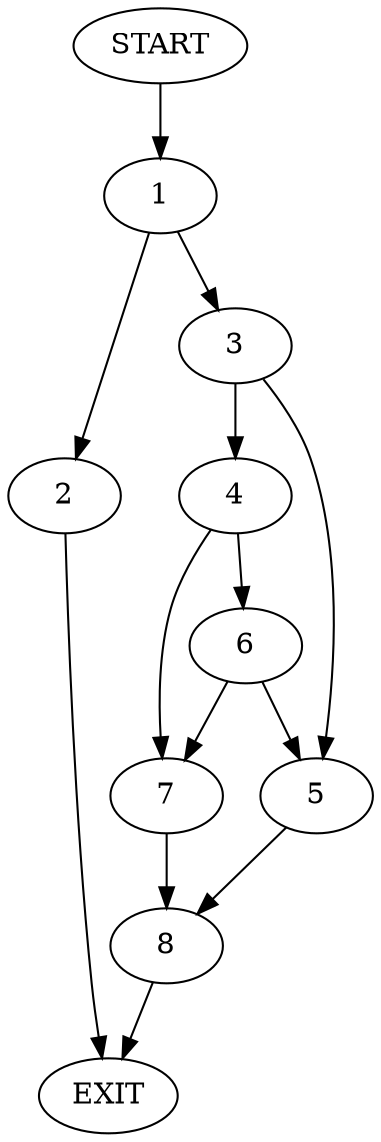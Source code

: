 digraph {
0 [label="START"];
1;
2;
3;
4;
5;
6;
7;
8;
9 [label="EXIT"];
0 -> 1;
1 -> 2;
1 -> 3;
3 -> 4;
3 -> 5;
2 -> 9;
4 -> 6;
4 -> 7;
5 -> 8;
6 -> 7;
6 -> 5;
7 -> 8;
8 -> 9;
}